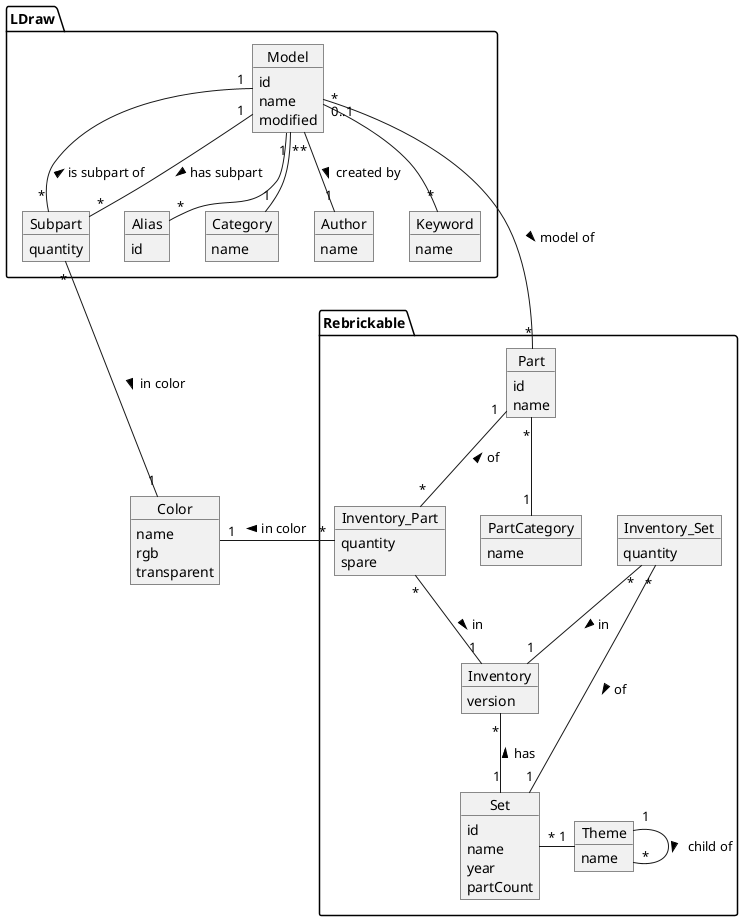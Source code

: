 @startuml
skinparam monochrome true
top to bottom direction

object Color {
    name
    rgb
    transparent
}

package "LDraw" {
    object Model {
        id
        name
        ' path: string
        modified
    }

    object Alias {
        id
    }

    object Category {
        name
    }

    object Author {
        name
    }

    object Keyword {
        name
    }

    object Subpart {
        quantity
    }

    Model "*" -- "*" Keyword 
    Model "*" -- "1" Author : created by >
    Model "*" -- "1" Category
    Model "1" -- "*" Alias 

    Model "1" -- "*" Subpart : is subpart of <
    Model "1" -- "*" Subpart : has subpart >

    Subpart "*" - "1" Color : in color > 
}

package "Rebrickable" {
    object Inventory {
        version
    }

    object Inventory_Part {
        quantity
        spare
    }

    object Inventory_Set {
        quantity
    }

    object Part {
        id
        name
    }

    object Set {
        id
        name
        year
        partCount
    }

    object Theme {
        name
    }

    object PartCategory {
        name
    }

    Theme "1" -- "*" Theme : child of >
    Part "1" -- "*" Inventory_Part : of <
    Inventory_Part "*" - "1" Color : in color > 
    Inventory_Part "*" -- "1" Inventory : in >
    Inventory_Set "*" -- "1" Inventory : in >
    Inventory "*" -- "1" Set : has <
    Inventory_Set "*" -- "1" Set : of >
    Set "*" - "1" Theme
    Part "*" -- "1" PartCategory

    Model "0..1" --- "*" Part : model of >
}

@enduml
